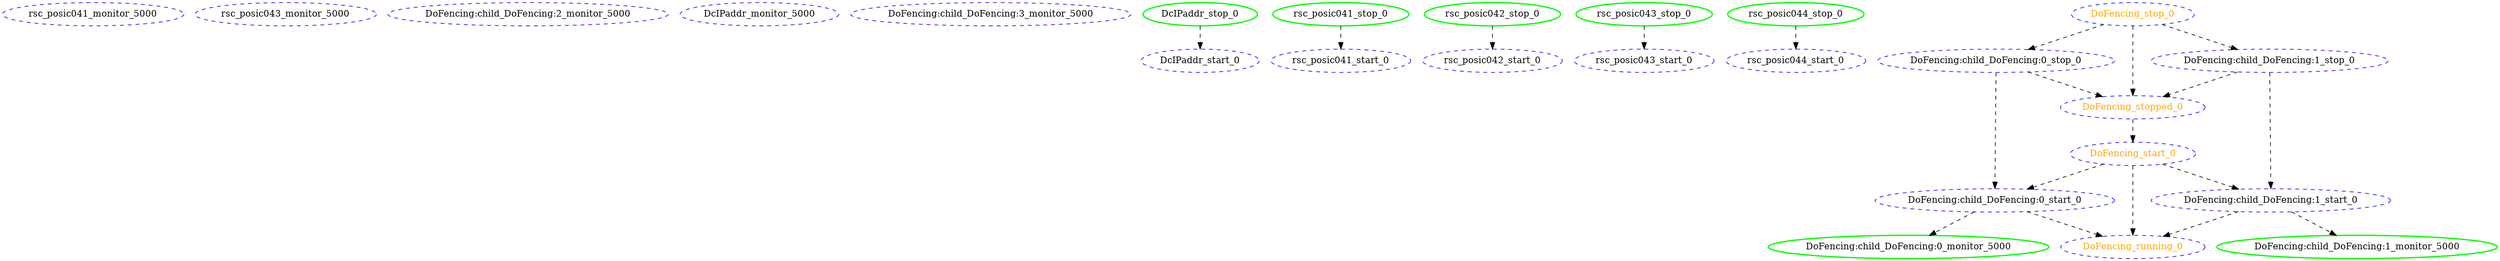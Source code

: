 digraph "g" {
	size = "30,30"
"rsc_posic041_monitor_5000" [ style="dashed" color="blue" fontcolor="black" ]
"rsc_posic043_monitor_5000" [ style="dashed" color="blue" fontcolor="black" ]
"DoFencing:child_DoFencing:2_monitor_5000" [ style="dashed" color="blue" fontcolor="black" ]
"DcIPaddr_monitor_5000" [ style="dashed" color="blue" fontcolor="black" ]
"DoFencing:child_DoFencing:3_monitor_5000" [ style="dashed" color="blue" fontcolor="black" ]
"DcIPaddr_stop_0" [ tooltip="posic043" style=bold color="green" fontcolor="black" ]
"DcIPaddr_start_0" [ style="dashed" color="blue" fontcolor="black" ]
"rsc_posic041_stop_0" [ tooltip="posic041" style=bold color="green" fontcolor="black" ]
"rsc_posic041_start_0" [ style="dashed" color="blue" fontcolor="black" ]
"rsc_posic042_stop_0" [ tooltip="posic041" style=bold color="green" fontcolor="black" ]
"rsc_posic042_start_0" [ style="dashed" color="blue" fontcolor="black" ]
"rsc_posic043_stop_0" [ tooltip="posic043" style=bold color="green" fontcolor="black" ]
"rsc_posic043_start_0" [ style="dashed" color="blue" fontcolor="black" ]
"rsc_posic044_start_0" [ style="dashed" color="blue" fontcolor="black" ]
"rsc_posic044_stop_0" [ tooltip="posic041" style=bold color="green" fontcolor="black" ]
"DoFencing:child_DoFencing:0_stop_0" [ style="dashed" color="blue" fontcolor="black" ]
"DoFencing:child_DoFencing:0_start_0" [ style="dashed" color="blue" fontcolor="black" ]
"DoFencing:child_DoFencing:0_monitor_5000" [ tooltip="posic043" style=bold color="green" fontcolor="black" ]
"DoFencing:child_DoFencing:1_stop_0" [ style="dashed" color="blue" fontcolor="black" ]
"DoFencing:child_DoFencing:1_start_0" [ style="dashed" color="blue" fontcolor="black" ]
"DoFencing:child_DoFencing:1_monitor_5000" [ tooltip="posic041" style=bold color="green" fontcolor="black" ]
"DoFencing_start_0" [ style="dashed" color="blue" fontcolor="orange" ]
"DoFencing_running_0" [ style="dashed" color="blue" fontcolor="orange" ]
"DoFencing_stop_0" [ style="dashed" color="blue" fontcolor="orange" ]
"DoFencing_stopped_0" [ style="dashed" color="blue" fontcolor="orange" ]
"DcIPaddr_stop_0" -> "DcIPaddr_start_0" [ style = dashed]
"rsc_posic041_stop_0" -> "rsc_posic041_start_0" [ style = dashed]
"rsc_posic042_stop_0" -> "rsc_posic042_start_0" [ style = dashed]
"rsc_posic043_stop_0" -> "rsc_posic043_start_0" [ style = dashed]
"rsc_posic044_stop_0" -> "rsc_posic044_start_0" [ style = dashed]
"DoFencing_stop_0" -> "DoFencing:child_DoFencing:0_stop_0" [ style = dashed]
"DoFencing:child_DoFencing:0_stop_0" -> "DoFencing:child_DoFencing:0_start_0" [ style = dashed]
"DoFencing_start_0" -> "DoFencing:child_DoFencing:0_start_0" [ style = dashed]
"DoFencing:child_DoFencing:0_start_0" -> "DoFencing:child_DoFencing:0_monitor_5000" [ style = dashed]
"DoFencing_stop_0" -> "DoFencing:child_DoFencing:1_stop_0" [ style = dashed]
"DoFencing:child_DoFencing:1_stop_0" -> "DoFencing:child_DoFencing:1_start_0" [ style = dashed]
"DoFencing_start_0" -> "DoFencing:child_DoFencing:1_start_0" [ style = dashed]
"DoFencing:child_DoFencing:1_start_0" -> "DoFencing:child_DoFencing:1_monitor_5000" [ style = dashed]
"DoFencing_stopped_0" -> "DoFencing_start_0" [ style = dashed]
"DoFencing_start_0" -> "DoFencing_running_0" [ style = dashed]
"DoFencing:child_DoFencing:0_start_0" -> "DoFencing_running_0" [ style = dashed]
"DoFencing:child_DoFencing:1_start_0" -> "DoFencing_running_0" [ style = dashed]
"DoFencing_stop_0" -> "DoFencing_stopped_0" [ style = dashed]
"DoFencing:child_DoFencing:0_stop_0" -> "DoFencing_stopped_0" [ style = dashed]
"DoFencing:child_DoFencing:1_stop_0" -> "DoFencing_stopped_0" [ style = dashed]
}
